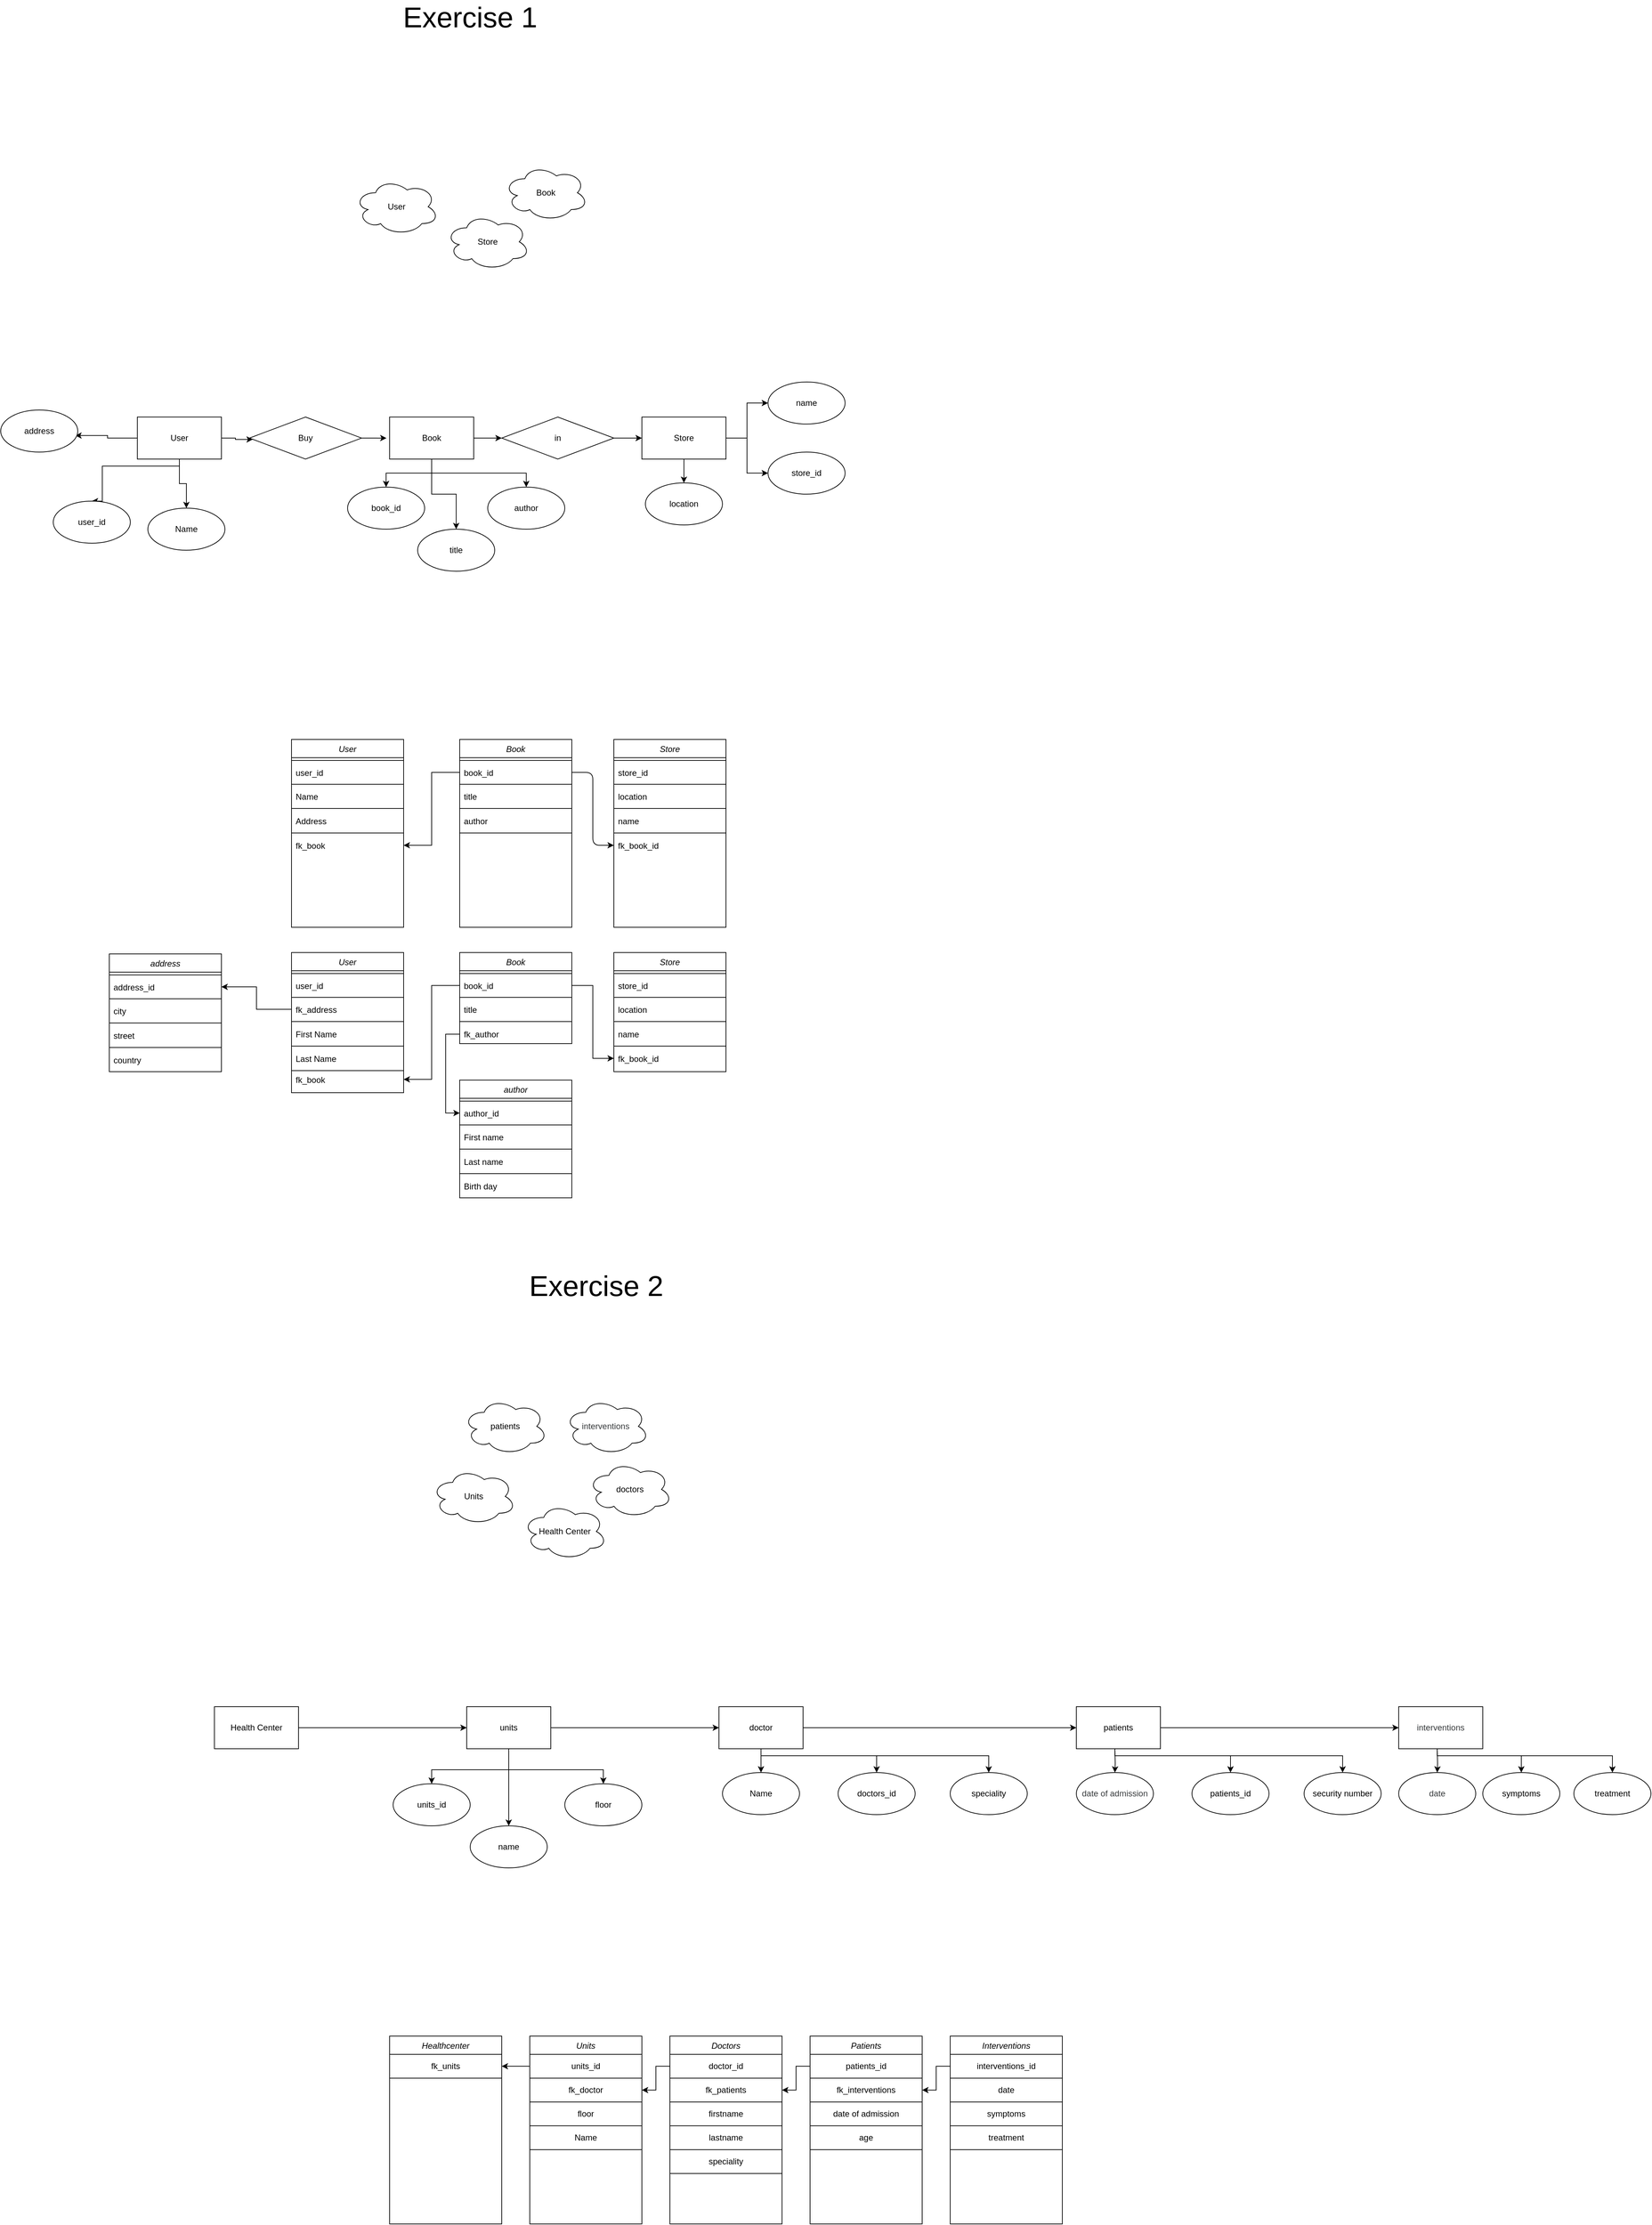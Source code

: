 <mxfile version="13.3.5" type="device"><diagram id="C5RBs43oDa-KdzZeNtuy" name="Page-1"><mxGraphModel dx="2545" dy="2112" grid="1" gridSize="10" guides="1" tooltips="1" connect="1" arrows="1" fold="1" page="1" pageScale="1" pageWidth="827" pageHeight="1169" math="0" shadow="0"><root><mxCell id="WIyWlLk6GJQsqaUBKTNV-0"/><mxCell id="WIyWlLk6GJQsqaUBKTNV-1" parent="WIyWlLk6GJQsqaUBKTNV-0"/><mxCell id="atTlKJRpURSwufnlfEqd-46" value="User" style="ellipse;shape=cloud;whiteSpace=wrap;html=1;" vertex="1" parent="WIyWlLk6GJQsqaUBKTNV-1"><mxGeometry x="350" y="-810" width="120" height="80" as="geometry"/></mxCell><mxCell id="atTlKJRpURSwufnlfEqd-47" value="Book" style="ellipse;shape=cloud;whiteSpace=wrap;html=1;" vertex="1" parent="WIyWlLk6GJQsqaUBKTNV-1"><mxGeometry x="563" y="-830" width="120" height="80" as="geometry"/></mxCell><mxCell id="atTlKJRpURSwufnlfEqd-48" value="Store" style="ellipse;shape=cloud;whiteSpace=wrap;html=1;" vertex="1" parent="WIyWlLk6GJQsqaUBKTNV-1"><mxGeometry x="480" y="-760" width="120" height="80" as="geometry"/></mxCell><mxCell id="atTlKJRpURSwufnlfEqd-257" style="edgeStyle=orthogonalEdgeStyle;rounded=0;orthogonalLoop=1;jettySize=auto;html=1;entryX=-0.037;entryY=0.502;entryDx=0;entryDy=0;entryPerimeter=0;" edge="1" parent="WIyWlLk6GJQsqaUBKTNV-1" source="atTlKJRpURSwufnlfEqd-49" target="atTlKJRpURSwufnlfEqd-50"><mxGeometry relative="1" as="geometry"/></mxCell><mxCell id="atTlKJRpURSwufnlfEqd-49" value="Buy" style="rhombus;whiteSpace=wrap;html=1;" vertex="1" parent="WIyWlLk6GJQsqaUBKTNV-1"><mxGeometry x="200" y="-470" width="160" height="60" as="geometry"/></mxCell><mxCell id="atTlKJRpURSwufnlfEqd-258" style="edgeStyle=orthogonalEdgeStyle;rounded=0;orthogonalLoop=1;jettySize=auto;html=1;" edge="1" parent="WIyWlLk6GJQsqaUBKTNV-1" source="atTlKJRpURSwufnlfEqd-50" target="atTlKJRpURSwufnlfEqd-59"><mxGeometry relative="1" as="geometry"/></mxCell><mxCell id="atTlKJRpURSwufnlfEqd-259" style="edgeStyle=orthogonalEdgeStyle;rounded=0;orthogonalLoop=1;jettySize=auto;html=1;" edge="1" parent="WIyWlLk6GJQsqaUBKTNV-1" source="atTlKJRpURSwufnlfEqd-50" target="atTlKJRpURSwufnlfEqd-60"><mxGeometry relative="1" as="geometry"/></mxCell><mxCell id="atTlKJRpURSwufnlfEqd-260" style="edgeStyle=orthogonalEdgeStyle;rounded=0;orthogonalLoop=1;jettySize=auto;html=1;entryX=0.5;entryY=0;entryDx=0;entryDy=0;" edge="1" parent="WIyWlLk6GJQsqaUBKTNV-1" source="atTlKJRpURSwufnlfEqd-50" target="atTlKJRpURSwufnlfEqd-61"><mxGeometry relative="1" as="geometry"><Array as="points"><mxPoint x="460" y="-390"/><mxPoint x="595" y="-390"/></Array></mxGeometry></mxCell><mxCell id="atTlKJRpURSwufnlfEqd-261" style="edgeStyle=orthogonalEdgeStyle;rounded=0;orthogonalLoop=1;jettySize=auto;html=1;entryX=0;entryY=0.5;entryDx=0;entryDy=0;" edge="1" parent="WIyWlLk6GJQsqaUBKTNV-1" source="atTlKJRpURSwufnlfEqd-50" target="atTlKJRpURSwufnlfEqd-52"><mxGeometry relative="1" as="geometry"/></mxCell><mxCell id="atTlKJRpURSwufnlfEqd-50" value="Book" style="rounded=0;whiteSpace=wrap;html=1;" vertex="1" parent="WIyWlLk6GJQsqaUBKTNV-1"><mxGeometry x="400" y="-470" width="120" height="60" as="geometry"/></mxCell><mxCell id="atTlKJRpURSwufnlfEqd-253" style="edgeStyle=orthogonalEdgeStyle;rounded=0;orthogonalLoop=1;jettySize=auto;html=1;entryX=0.968;entryY=0.607;entryDx=0;entryDy=0;entryPerimeter=0;" edge="1" parent="WIyWlLk6GJQsqaUBKTNV-1" source="atTlKJRpURSwufnlfEqd-51" target="atTlKJRpURSwufnlfEqd-58"><mxGeometry relative="1" as="geometry"/></mxCell><mxCell id="atTlKJRpURSwufnlfEqd-254" style="edgeStyle=orthogonalEdgeStyle;rounded=0;orthogonalLoop=1;jettySize=auto;html=1;entryX=0.5;entryY=0;entryDx=0;entryDy=0;" edge="1" parent="WIyWlLk6GJQsqaUBKTNV-1" source="atTlKJRpURSwufnlfEqd-51" target="atTlKJRpURSwufnlfEqd-56"><mxGeometry relative="1" as="geometry"><Array as="points"><mxPoint x="100" y="-400"/><mxPoint x="-10" y="-400"/><mxPoint x="-10" y="-350"/></Array></mxGeometry></mxCell><mxCell id="atTlKJRpURSwufnlfEqd-255" style="edgeStyle=orthogonalEdgeStyle;rounded=0;orthogonalLoop=1;jettySize=auto;html=1;" edge="1" parent="WIyWlLk6GJQsqaUBKTNV-1" source="atTlKJRpURSwufnlfEqd-51" target="atTlKJRpURSwufnlfEqd-57"><mxGeometry relative="1" as="geometry"/></mxCell><mxCell id="atTlKJRpURSwufnlfEqd-256" style="edgeStyle=orthogonalEdgeStyle;rounded=0;orthogonalLoop=1;jettySize=auto;html=1;entryX=0.03;entryY=0.533;entryDx=0;entryDy=0;entryPerimeter=0;" edge="1" parent="WIyWlLk6GJQsqaUBKTNV-1" source="atTlKJRpURSwufnlfEqd-51" target="atTlKJRpURSwufnlfEqd-49"><mxGeometry relative="1" as="geometry"/></mxCell><mxCell id="atTlKJRpURSwufnlfEqd-51" value="User" style="rounded=0;whiteSpace=wrap;html=1;" vertex="1" parent="WIyWlLk6GJQsqaUBKTNV-1"><mxGeometry x="40" y="-470" width="120" height="60" as="geometry"/></mxCell><mxCell id="atTlKJRpURSwufnlfEqd-262" style="edgeStyle=orthogonalEdgeStyle;rounded=0;orthogonalLoop=1;jettySize=auto;html=1;entryX=0;entryY=0.5;entryDx=0;entryDy=0;" edge="1" parent="WIyWlLk6GJQsqaUBKTNV-1" source="atTlKJRpURSwufnlfEqd-52" target="atTlKJRpURSwufnlfEqd-55"><mxGeometry relative="1" as="geometry"/></mxCell><mxCell id="atTlKJRpURSwufnlfEqd-52" value="in" style="rhombus;whiteSpace=wrap;html=1;" vertex="1" parent="WIyWlLk6GJQsqaUBKTNV-1"><mxGeometry x="560" y="-470" width="160" height="60" as="geometry"/></mxCell><mxCell id="atTlKJRpURSwufnlfEqd-263" style="edgeStyle=orthogonalEdgeStyle;rounded=0;orthogonalLoop=1;jettySize=auto;html=1;" edge="1" parent="WIyWlLk6GJQsqaUBKTNV-1" source="atTlKJRpURSwufnlfEqd-55" target="atTlKJRpURSwufnlfEqd-62"><mxGeometry relative="1" as="geometry"/></mxCell><mxCell id="atTlKJRpURSwufnlfEqd-264" style="edgeStyle=orthogonalEdgeStyle;rounded=0;orthogonalLoop=1;jettySize=auto;html=1;entryX=0;entryY=0.5;entryDx=0;entryDy=0;" edge="1" parent="WIyWlLk6GJQsqaUBKTNV-1" source="atTlKJRpURSwufnlfEqd-55" target="atTlKJRpURSwufnlfEqd-63"><mxGeometry relative="1" as="geometry"/></mxCell><mxCell id="atTlKJRpURSwufnlfEqd-265" style="edgeStyle=orthogonalEdgeStyle;rounded=0;orthogonalLoop=1;jettySize=auto;html=1;" edge="1" parent="WIyWlLk6GJQsqaUBKTNV-1" source="atTlKJRpURSwufnlfEqd-55" target="atTlKJRpURSwufnlfEqd-64"><mxGeometry relative="1" as="geometry"/></mxCell><mxCell id="atTlKJRpURSwufnlfEqd-55" value="Store" style="rounded=0;whiteSpace=wrap;html=1;" vertex="1" parent="WIyWlLk6GJQsqaUBKTNV-1"><mxGeometry x="760" y="-470" width="120" height="60" as="geometry"/></mxCell><mxCell id="atTlKJRpURSwufnlfEqd-56" value="user_id" style="ellipse;whiteSpace=wrap;html=1;" vertex="1" parent="WIyWlLk6GJQsqaUBKTNV-1"><mxGeometry x="-80" y="-350" width="110" height="60" as="geometry"/></mxCell><mxCell id="atTlKJRpURSwufnlfEqd-57" value="Name" style="ellipse;whiteSpace=wrap;html=1;" vertex="1" parent="WIyWlLk6GJQsqaUBKTNV-1"><mxGeometry x="55" y="-340" width="110" height="60" as="geometry"/></mxCell><mxCell id="atTlKJRpURSwufnlfEqd-58" value="address" style="ellipse;whiteSpace=wrap;html=1;" vertex="1" parent="WIyWlLk6GJQsqaUBKTNV-1"><mxGeometry x="-155" y="-480" width="110" height="60" as="geometry"/></mxCell><mxCell id="atTlKJRpURSwufnlfEqd-59" value="book_id" style="ellipse;whiteSpace=wrap;html=1;" vertex="1" parent="WIyWlLk6GJQsqaUBKTNV-1"><mxGeometry x="340" y="-370" width="110" height="60" as="geometry"/></mxCell><mxCell id="atTlKJRpURSwufnlfEqd-60" value="title" style="ellipse;whiteSpace=wrap;html=1;" vertex="1" parent="WIyWlLk6GJQsqaUBKTNV-1"><mxGeometry x="440" y="-310" width="110" height="60" as="geometry"/></mxCell><mxCell id="atTlKJRpURSwufnlfEqd-61" value="author" style="ellipse;whiteSpace=wrap;html=1;" vertex="1" parent="WIyWlLk6GJQsqaUBKTNV-1"><mxGeometry x="540" y="-370" width="110" height="60" as="geometry"/></mxCell><mxCell id="atTlKJRpURSwufnlfEqd-62" value="location" style="ellipse;whiteSpace=wrap;html=1;" vertex="1" parent="WIyWlLk6GJQsqaUBKTNV-1"><mxGeometry x="765" y="-376" width="110" height="60" as="geometry"/></mxCell><mxCell id="atTlKJRpURSwufnlfEqd-63" value="name" style="ellipse;whiteSpace=wrap;html=1;" vertex="1" parent="WIyWlLk6GJQsqaUBKTNV-1"><mxGeometry x="940" y="-520" width="110" height="60" as="geometry"/></mxCell><mxCell id="atTlKJRpURSwufnlfEqd-64" value="store_id" style="ellipse;whiteSpace=wrap;html=1;" vertex="1" parent="WIyWlLk6GJQsqaUBKTNV-1"><mxGeometry x="940" y="-420" width="110" height="60" as="geometry"/></mxCell><mxCell id="atTlKJRpURSwufnlfEqd-90" value="" style="endArrow=classic;html=1;exitX=1;exitY=0.5;exitDx=0;exitDy=0;entryX=0;entryY=0.5;entryDx=0;entryDy=0;" edge="1" parent="WIyWlLk6GJQsqaUBKTNV-1" source="atTlKJRpURSwufnlfEqd-75" target="atTlKJRpURSwufnlfEqd-89"><mxGeometry width="50" height="50" relative="1" as="geometry"><mxPoint x="440" y="54" as="sourcePoint"/><mxPoint x="490" y="4" as="targetPoint"/><Array as="points"><mxPoint x="690" y="37"/><mxPoint x="690" y="141"/></Array></mxGeometry></mxCell><mxCell id="atTlKJRpURSwufnlfEqd-91" value="fk_book" style="text;align=left;verticalAlign=top;spacingLeft=4;spacingRight=4;overflow=hidden;rotatable=0;points=[[0,0.5],[1,0.5]];portConstraint=eastwest;" vertex="1" parent="WIyWlLk6GJQsqaUBKTNV-1"><mxGeometry x="260" y="128" width="160" height="26" as="geometry"/></mxCell><mxCell id="atTlKJRpURSwufnlfEqd-93" style="edgeStyle=orthogonalEdgeStyle;rounded=0;orthogonalLoop=1;jettySize=auto;html=1;" edge="1" parent="WIyWlLk6GJQsqaUBKTNV-1" source="atTlKJRpURSwufnlfEqd-75" target="atTlKJRpURSwufnlfEqd-91"><mxGeometry relative="1" as="geometry"/></mxCell><mxCell id="atTlKJRpURSwufnlfEqd-212" value="fk_book" style="text;align=left;verticalAlign=top;spacingLeft=4;spacingRight=4;overflow=hidden;rotatable=0;points=[[0,0.5],[1,0.5]];portConstraint=eastwest;" vertex="1" parent="WIyWlLk6GJQsqaUBKTNV-1"><mxGeometry x="260" y="462" width="160" height="26" as="geometry"/></mxCell><mxCell id="atTlKJRpURSwufnlfEqd-213" style="edgeStyle=orthogonalEdgeStyle;rounded=0;orthogonalLoop=1;jettySize=auto;html=1;" edge="1" parent="WIyWlLk6GJQsqaUBKTNV-1" source="atTlKJRpURSwufnlfEqd-196" target="atTlKJRpURSwufnlfEqd-212"><mxGeometry relative="1" as="geometry"/></mxCell><mxCell id="atTlKJRpURSwufnlfEqd-241" style="edgeStyle=orthogonalEdgeStyle;rounded=0;orthogonalLoop=1;jettySize=auto;html=1;entryX=1;entryY=0.5;entryDx=0;entryDy=0;" edge="1" parent="WIyWlLk6GJQsqaUBKTNV-1" source="atTlKJRpURSwufnlfEqd-192" target="atTlKJRpURSwufnlfEqd-232"><mxGeometry relative="1" as="geometry"/></mxCell><mxCell id="atTlKJRpURSwufnlfEqd-250" style="edgeStyle=orthogonalEdgeStyle;rounded=0;orthogonalLoop=1;jettySize=auto;html=1;entryX=0;entryY=0.5;entryDx=0;entryDy=0;" edge="1" parent="WIyWlLk6GJQsqaUBKTNV-1" source="atTlKJRpURSwufnlfEqd-200" target="atTlKJRpURSwufnlfEqd-244"><mxGeometry relative="1" as="geometry"/></mxCell><mxCell id="atTlKJRpURSwufnlfEqd-252" style="edgeStyle=orthogonalEdgeStyle;rounded=0;orthogonalLoop=1;jettySize=auto;html=1;entryX=0;entryY=0.5;entryDx=0;entryDy=0;" edge="1" parent="WIyWlLk6GJQsqaUBKTNV-1" source="atTlKJRpURSwufnlfEqd-196" target="atTlKJRpURSwufnlfEqd-210"><mxGeometry relative="1" as="geometry"/></mxCell><mxCell id="atTlKJRpURSwufnlfEqd-65" value="User" style="swimlane;fontStyle=2;align=center;verticalAlign=top;childLayout=stackLayout;horizontal=1;startSize=26;horizontalStack=0;resizeParent=1;resizeLast=0;collapsible=1;marginBottom=0;rounded=0;shadow=0;strokeWidth=1;" vertex="1" parent="WIyWlLk6GJQsqaUBKTNV-1"><mxGeometry x="260" y="-10" width="160" height="268" as="geometry"><mxRectangle x="230" y="140" width="160" height="26" as="alternateBounds"/></mxGeometry></mxCell><mxCell id="atTlKJRpURSwufnlfEqd-66" value="" style="line;html=1;strokeWidth=1;align=left;verticalAlign=middle;spacingTop=-1;spacingLeft=3;spacingRight=3;rotatable=0;labelPosition=right;points=[];portConstraint=eastwest;" vertex="1" parent="atTlKJRpURSwufnlfEqd-65"><mxGeometry y="26" width="160" height="8" as="geometry"/></mxCell><mxCell id="atTlKJRpURSwufnlfEqd-67" value="user_id" style="text;align=left;verticalAlign=top;spacingLeft=4;spacingRight=4;overflow=hidden;rotatable=0;points=[[0,0.5],[1,0.5]];portConstraint=eastwest;" vertex="1" parent="atTlKJRpURSwufnlfEqd-65"><mxGeometry y="34" width="160" height="26" as="geometry"/></mxCell><mxCell id="atTlKJRpURSwufnlfEqd-68" value="" style="line;html=1;strokeWidth=1;align=left;verticalAlign=middle;spacingTop=-1;spacingLeft=3;spacingRight=3;rotatable=0;labelPosition=right;points=[];portConstraint=eastwest;" vertex="1" parent="atTlKJRpURSwufnlfEqd-65"><mxGeometry y="60" width="160" height="8" as="geometry"/></mxCell><mxCell id="atTlKJRpURSwufnlfEqd-69" value="Name" style="text;align=left;verticalAlign=top;spacingLeft=4;spacingRight=4;overflow=hidden;rotatable=0;points=[[0,0.5],[1,0.5]];portConstraint=eastwest;" vertex="1" parent="atTlKJRpURSwufnlfEqd-65"><mxGeometry y="68" width="160" height="26" as="geometry"/></mxCell><mxCell id="atTlKJRpURSwufnlfEqd-70" value="" style="line;html=1;strokeWidth=1;align=left;verticalAlign=middle;spacingTop=-1;spacingLeft=3;spacingRight=3;rotatable=0;labelPosition=right;points=[];portConstraint=eastwest;" vertex="1" parent="atTlKJRpURSwufnlfEqd-65"><mxGeometry y="94" width="160" height="9" as="geometry"/></mxCell><mxCell id="atTlKJRpURSwufnlfEqd-71" value="Address" style="text;align=left;verticalAlign=top;spacingLeft=4;spacingRight=4;overflow=hidden;rotatable=0;points=[[0,0.5],[1,0.5]];portConstraint=eastwest;" vertex="1" parent="atTlKJRpURSwufnlfEqd-65"><mxGeometry y="103" width="160" height="26" as="geometry"/></mxCell><mxCell id="atTlKJRpURSwufnlfEqd-72" value="" style="line;html=1;strokeWidth=1;align=left;verticalAlign=middle;spacingTop=-1;spacingLeft=3;spacingRight=3;rotatable=0;labelPosition=right;points=[];portConstraint=eastwest;" vertex="1" parent="atTlKJRpURSwufnlfEqd-65"><mxGeometry y="129" width="160" height="9" as="geometry"/></mxCell><mxCell id="atTlKJRpURSwufnlfEqd-73" value="Book" style="swimlane;fontStyle=2;align=center;verticalAlign=top;childLayout=stackLayout;horizontal=1;startSize=26;horizontalStack=0;resizeParent=1;resizeLast=0;collapsible=1;marginBottom=0;rounded=0;shadow=0;strokeWidth=1;" vertex="1" parent="WIyWlLk6GJQsqaUBKTNV-1"><mxGeometry x="500" y="-10" width="160" height="268" as="geometry"><mxRectangle x="230" y="140" width="160" height="26" as="alternateBounds"/></mxGeometry></mxCell><mxCell id="atTlKJRpURSwufnlfEqd-74" value="" style="line;html=1;strokeWidth=1;align=left;verticalAlign=middle;spacingTop=-1;spacingLeft=3;spacingRight=3;rotatable=0;labelPosition=right;points=[];portConstraint=eastwest;" vertex="1" parent="atTlKJRpURSwufnlfEqd-73"><mxGeometry y="26" width="160" height="8" as="geometry"/></mxCell><mxCell id="atTlKJRpURSwufnlfEqd-75" value="book_id" style="text;align=left;verticalAlign=top;spacingLeft=4;spacingRight=4;overflow=hidden;rotatable=0;points=[[0,0.5],[1,0.5]];portConstraint=eastwest;" vertex="1" parent="atTlKJRpURSwufnlfEqd-73"><mxGeometry y="34" width="160" height="26" as="geometry"/></mxCell><mxCell id="atTlKJRpURSwufnlfEqd-76" value="" style="line;html=1;strokeWidth=1;align=left;verticalAlign=middle;spacingTop=-1;spacingLeft=3;spacingRight=3;rotatable=0;labelPosition=right;points=[];portConstraint=eastwest;" vertex="1" parent="atTlKJRpURSwufnlfEqd-73"><mxGeometry y="60" width="160" height="8" as="geometry"/></mxCell><mxCell id="atTlKJRpURSwufnlfEqd-77" value="title" style="text;align=left;verticalAlign=top;spacingLeft=4;spacingRight=4;overflow=hidden;rotatable=0;points=[[0,0.5],[1,0.5]];portConstraint=eastwest;" vertex="1" parent="atTlKJRpURSwufnlfEqd-73"><mxGeometry y="68" width="160" height="26" as="geometry"/></mxCell><mxCell id="atTlKJRpURSwufnlfEqd-78" value="" style="line;html=1;strokeWidth=1;align=left;verticalAlign=middle;spacingTop=-1;spacingLeft=3;spacingRight=3;rotatable=0;labelPosition=right;points=[];portConstraint=eastwest;" vertex="1" parent="atTlKJRpURSwufnlfEqd-73"><mxGeometry y="94" width="160" height="9" as="geometry"/></mxCell><mxCell id="atTlKJRpURSwufnlfEqd-79" value="author" style="text;align=left;verticalAlign=top;spacingLeft=4;spacingRight=4;overflow=hidden;rotatable=0;points=[[0,0.5],[1,0.5]];portConstraint=eastwest;" vertex="1" parent="atTlKJRpURSwufnlfEqd-73"><mxGeometry y="103" width="160" height="26" as="geometry"/></mxCell><mxCell id="atTlKJRpURSwufnlfEqd-80" value="" style="line;html=1;strokeWidth=1;align=left;verticalAlign=middle;spacingTop=-1;spacingLeft=3;spacingRight=3;rotatable=0;labelPosition=right;points=[];portConstraint=eastwest;" vertex="1" parent="atTlKJRpURSwufnlfEqd-73"><mxGeometry y="129" width="160" height="9" as="geometry"/></mxCell><mxCell id="atTlKJRpURSwufnlfEqd-81" value="Store" style="swimlane;fontStyle=2;align=center;verticalAlign=top;childLayout=stackLayout;horizontal=1;startSize=26;horizontalStack=0;resizeParent=1;resizeLast=0;collapsible=1;marginBottom=0;rounded=0;shadow=0;strokeWidth=1;" vertex="1" parent="WIyWlLk6GJQsqaUBKTNV-1"><mxGeometry x="720" y="-10" width="160" height="268" as="geometry"><mxRectangle x="230" y="140" width="160" height="26" as="alternateBounds"/></mxGeometry></mxCell><mxCell id="atTlKJRpURSwufnlfEqd-82" value="" style="line;html=1;strokeWidth=1;align=left;verticalAlign=middle;spacingTop=-1;spacingLeft=3;spacingRight=3;rotatable=0;labelPosition=right;points=[];portConstraint=eastwest;" vertex="1" parent="atTlKJRpURSwufnlfEqd-81"><mxGeometry y="26" width="160" height="8" as="geometry"/></mxCell><mxCell id="atTlKJRpURSwufnlfEqd-83" value="store_id" style="text;align=left;verticalAlign=top;spacingLeft=4;spacingRight=4;overflow=hidden;rotatable=0;points=[[0,0.5],[1,0.5]];portConstraint=eastwest;" vertex="1" parent="atTlKJRpURSwufnlfEqd-81"><mxGeometry y="34" width="160" height="26" as="geometry"/></mxCell><mxCell id="atTlKJRpURSwufnlfEqd-84" value="" style="line;html=1;strokeWidth=1;align=left;verticalAlign=middle;spacingTop=-1;spacingLeft=3;spacingRight=3;rotatable=0;labelPosition=right;points=[];portConstraint=eastwest;" vertex="1" parent="atTlKJRpURSwufnlfEqd-81"><mxGeometry y="60" width="160" height="8" as="geometry"/></mxCell><mxCell id="atTlKJRpURSwufnlfEqd-85" value="location" style="text;align=left;verticalAlign=top;spacingLeft=4;spacingRight=4;overflow=hidden;rotatable=0;points=[[0,0.5],[1,0.5]];portConstraint=eastwest;" vertex="1" parent="atTlKJRpURSwufnlfEqd-81"><mxGeometry y="68" width="160" height="26" as="geometry"/></mxCell><mxCell id="atTlKJRpURSwufnlfEqd-86" value="" style="line;html=1;strokeWidth=1;align=left;verticalAlign=middle;spacingTop=-1;spacingLeft=3;spacingRight=3;rotatable=0;labelPosition=right;points=[];portConstraint=eastwest;" vertex="1" parent="atTlKJRpURSwufnlfEqd-81"><mxGeometry y="94" width="160" height="9" as="geometry"/></mxCell><mxCell id="atTlKJRpURSwufnlfEqd-87" value="name" style="text;align=left;verticalAlign=top;spacingLeft=4;spacingRight=4;overflow=hidden;rotatable=0;points=[[0,0.5],[1,0.5]];portConstraint=eastwest;" vertex="1" parent="atTlKJRpURSwufnlfEqd-81"><mxGeometry y="103" width="160" height="26" as="geometry"/></mxCell><mxCell id="atTlKJRpURSwufnlfEqd-88" value="" style="line;html=1;strokeWidth=1;align=left;verticalAlign=middle;spacingTop=-1;spacingLeft=3;spacingRight=3;rotatable=0;labelPosition=right;points=[];portConstraint=eastwest;" vertex="1" parent="atTlKJRpURSwufnlfEqd-81"><mxGeometry y="129" width="160" height="9" as="geometry"/></mxCell><mxCell id="atTlKJRpURSwufnlfEqd-89" value="fk_book_id" style="text;align=left;verticalAlign=top;spacingLeft=4;spacingRight=4;overflow=hidden;rotatable=0;points=[[0,0.5],[1,0.5]];portConstraint=eastwest;" vertex="1" parent="atTlKJRpURSwufnlfEqd-81"><mxGeometry y="138" width="160" height="26" as="geometry"/></mxCell><mxCell id="atTlKJRpURSwufnlfEqd-186" value="User" style="swimlane;fontStyle=2;align=center;verticalAlign=top;childLayout=stackLayout;horizontal=1;startSize=26;horizontalStack=0;resizeParent=1;resizeLast=0;collapsible=1;marginBottom=0;rounded=0;shadow=0;strokeWidth=1;" vertex="1" parent="WIyWlLk6GJQsqaUBKTNV-1"><mxGeometry x="260" y="294" width="160" height="200" as="geometry"><mxRectangle x="230" y="140" width="160" height="26" as="alternateBounds"/></mxGeometry></mxCell><mxCell id="atTlKJRpURSwufnlfEqd-187" value="" style="line;html=1;strokeWidth=1;align=left;verticalAlign=middle;spacingTop=-1;spacingLeft=3;spacingRight=3;rotatable=0;labelPosition=right;points=[];portConstraint=eastwest;" vertex="1" parent="atTlKJRpURSwufnlfEqd-186"><mxGeometry y="26" width="160" height="8" as="geometry"/></mxCell><mxCell id="atTlKJRpURSwufnlfEqd-188" value="user_id" style="text;align=left;verticalAlign=top;spacingLeft=4;spacingRight=4;overflow=hidden;rotatable=0;points=[[0,0.5],[1,0.5]];portConstraint=eastwest;" vertex="1" parent="atTlKJRpURSwufnlfEqd-186"><mxGeometry y="34" width="160" height="26" as="geometry"/></mxCell><mxCell id="atTlKJRpURSwufnlfEqd-189" value="" style="line;html=1;strokeWidth=1;align=left;verticalAlign=middle;spacingTop=-1;spacingLeft=3;spacingRight=3;rotatable=0;labelPosition=right;points=[];portConstraint=eastwest;" vertex="1" parent="atTlKJRpURSwufnlfEqd-186"><mxGeometry y="60" width="160" height="8" as="geometry"/></mxCell><mxCell id="atTlKJRpURSwufnlfEqd-192" value="fk_address" style="text;align=left;verticalAlign=top;spacingLeft=4;spacingRight=4;overflow=hidden;rotatable=0;points=[[0,0.5],[1,0.5]];portConstraint=eastwest;" vertex="1" parent="atTlKJRpURSwufnlfEqd-186"><mxGeometry y="68" width="160" height="26" as="geometry"/></mxCell><mxCell id="atTlKJRpURSwufnlfEqd-193" value="" style="line;html=1;strokeWidth=1;align=left;verticalAlign=middle;spacingTop=-1;spacingLeft=3;spacingRight=3;rotatable=0;labelPosition=right;points=[];portConstraint=eastwest;" vertex="1" parent="atTlKJRpURSwufnlfEqd-186"><mxGeometry y="94" width="160" height="9" as="geometry"/></mxCell><mxCell id="atTlKJRpURSwufnlfEqd-214" value="First Name" style="text;align=left;verticalAlign=top;spacingLeft=4;spacingRight=4;overflow=hidden;rotatable=0;points=[[0,0.5],[1,0.5]];portConstraint=eastwest;" vertex="1" parent="atTlKJRpURSwufnlfEqd-186"><mxGeometry y="103" width="160" height="26" as="geometry"/></mxCell><mxCell id="atTlKJRpURSwufnlfEqd-191" value="" style="line;html=1;strokeWidth=1;align=left;verticalAlign=middle;spacingTop=-1;spacingLeft=3;spacingRight=3;rotatable=0;labelPosition=right;points=[];portConstraint=eastwest;" vertex="1" parent="atTlKJRpURSwufnlfEqd-186"><mxGeometry y="129" width="160" height="9" as="geometry"/></mxCell><mxCell id="atTlKJRpURSwufnlfEqd-190" value="Last Name" style="text;align=left;verticalAlign=top;spacingLeft=4;spacingRight=4;overflow=hidden;rotatable=0;points=[[0,0.5],[1,0.5]];portConstraint=eastwest;" vertex="1" parent="atTlKJRpURSwufnlfEqd-186"><mxGeometry y="138" width="160" height="26" as="geometry"/></mxCell><mxCell id="atTlKJRpURSwufnlfEqd-215" value="" style="line;html=1;strokeWidth=1;align=left;verticalAlign=middle;spacingTop=-1;spacingLeft=3;spacingRight=3;rotatable=0;labelPosition=right;points=[];portConstraint=eastwest;" vertex="1" parent="atTlKJRpURSwufnlfEqd-186"><mxGeometry y="164" width="160" height="9" as="geometry"/></mxCell><mxCell id="atTlKJRpURSwufnlfEqd-230" value="address" style="swimlane;fontStyle=2;align=center;verticalAlign=top;childLayout=stackLayout;horizontal=1;startSize=26;horizontalStack=0;resizeParent=1;resizeLast=0;collapsible=1;marginBottom=0;rounded=0;shadow=0;strokeWidth=1;" vertex="1" parent="WIyWlLk6GJQsqaUBKTNV-1"><mxGeometry y="296" width="160" height="168" as="geometry"><mxRectangle x="230" y="140" width="160" height="26" as="alternateBounds"/></mxGeometry></mxCell><mxCell id="atTlKJRpURSwufnlfEqd-231" value="" style="line;html=1;strokeWidth=1;align=left;verticalAlign=middle;spacingTop=-1;spacingLeft=3;spacingRight=3;rotatable=0;labelPosition=right;points=[];portConstraint=eastwest;" vertex="1" parent="atTlKJRpURSwufnlfEqd-230"><mxGeometry y="26" width="160" height="8" as="geometry"/></mxCell><mxCell id="atTlKJRpURSwufnlfEqd-232" value="address_id" style="text;align=left;verticalAlign=top;spacingLeft=4;spacingRight=4;overflow=hidden;rotatable=0;points=[[0,0.5],[1,0.5]];portConstraint=eastwest;" vertex="1" parent="atTlKJRpURSwufnlfEqd-230"><mxGeometry y="34" width="160" height="26" as="geometry"/></mxCell><mxCell id="atTlKJRpURSwufnlfEqd-233" value="" style="line;html=1;strokeWidth=1;align=left;verticalAlign=middle;spacingTop=-1;spacingLeft=3;spacingRight=3;rotatable=0;labelPosition=right;points=[];portConstraint=eastwest;" vertex="1" parent="atTlKJRpURSwufnlfEqd-230"><mxGeometry y="60" width="160" height="8" as="geometry"/></mxCell><mxCell id="atTlKJRpURSwufnlfEqd-234" value="city" style="text;align=left;verticalAlign=top;spacingLeft=4;spacingRight=4;overflow=hidden;rotatable=0;points=[[0,0.5],[1,0.5]];portConstraint=eastwest;" vertex="1" parent="atTlKJRpURSwufnlfEqd-230"><mxGeometry y="68" width="160" height="26" as="geometry"/></mxCell><mxCell id="atTlKJRpURSwufnlfEqd-235" value="" style="line;html=1;strokeWidth=1;align=left;verticalAlign=middle;spacingTop=-1;spacingLeft=3;spacingRight=3;rotatable=0;labelPosition=right;points=[];portConstraint=eastwest;" vertex="1" parent="atTlKJRpURSwufnlfEqd-230"><mxGeometry y="94" width="160" height="9" as="geometry"/></mxCell><mxCell id="atTlKJRpURSwufnlfEqd-236" value="street" style="text;align=left;verticalAlign=top;spacingLeft=4;spacingRight=4;overflow=hidden;rotatable=0;points=[[0,0.5],[1,0.5]];portConstraint=eastwest;" vertex="1" parent="atTlKJRpURSwufnlfEqd-230"><mxGeometry y="103" width="160" height="26" as="geometry"/></mxCell><mxCell id="atTlKJRpURSwufnlfEqd-237" value="" style="line;html=1;strokeWidth=1;align=left;verticalAlign=middle;spacingTop=-1;spacingLeft=3;spacingRight=3;rotatable=0;labelPosition=right;points=[];portConstraint=eastwest;" vertex="1" parent="atTlKJRpURSwufnlfEqd-230"><mxGeometry y="129" width="160" height="9" as="geometry"/></mxCell><mxCell id="atTlKJRpURSwufnlfEqd-238" value="country" style="text;align=left;verticalAlign=top;spacingLeft=4;spacingRight=4;overflow=hidden;rotatable=0;points=[[0,0.5],[1,0.5]];portConstraint=eastwest;" vertex="1" parent="atTlKJRpURSwufnlfEqd-230"><mxGeometry y="138" width="160" height="22" as="geometry"/></mxCell><mxCell id="atTlKJRpURSwufnlfEqd-194" value="Book" style="swimlane;fontStyle=2;align=center;verticalAlign=top;childLayout=stackLayout;horizontal=1;startSize=26;horizontalStack=0;resizeParent=1;resizeLast=0;collapsible=1;marginBottom=0;rounded=0;shadow=0;strokeWidth=1;" vertex="1" parent="WIyWlLk6GJQsqaUBKTNV-1"><mxGeometry x="500" y="294" width="160" height="130" as="geometry"><mxRectangle x="230" y="140" width="160" height="26" as="alternateBounds"/></mxGeometry></mxCell><mxCell id="atTlKJRpURSwufnlfEqd-195" value="" style="line;html=1;strokeWidth=1;align=left;verticalAlign=middle;spacingTop=-1;spacingLeft=3;spacingRight=3;rotatable=0;labelPosition=right;points=[];portConstraint=eastwest;" vertex="1" parent="atTlKJRpURSwufnlfEqd-194"><mxGeometry y="26" width="160" height="8" as="geometry"/></mxCell><mxCell id="atTlKJRpURSwufnlfEqd-196" value="book_id" style="text;align=left;verticalAlign=top;spacingLeft=4;spacingRight=4;overflow=hidden;rotatable=0;points=[[0,0.5],[1,0.5]];portConstraint=eastwest;" vertex="1" parent="atTlKJRpURSwufnlfEqd-194"><mxGeometry y="34" width="160" height="26" as="geometry"/></mxCell><mxCell id="atTlKJRpURSwufnlfEqd-197" value="" style="line;html=1;strokeWidth=1;align=left;verticalAlign=middle;spacingTop=-1;spacingLeft=3;spacingRight=3;rotatable=0;labelPosition=right;points=[];portConstraint=eastwest;" vertex="1" parent="atTlKJRpURSwufnlfEqd-194"><mxGeometry y="60" width="160" height="8" as="geometry"/></mxCell><mxCell id="atTlKJRpURSwufnlfEqd-198" value="title" style="text;align=left;verticalAlign=top;spacingLeft=4;spacingRight=4;overflow=hidden;rotatable=0;points=[[0,0.5],[1,0.5]];portConstraint=eastwest;" vertex="1" parent="atTlKJRpURSwufnlfEqd-194"><mxGeometry y="68" width="160" height="26" as="geometry"/></mxCell><mxCell id="atTlKJRpURSwufnlfEqd-199" value="" style="line;html=1;strokeWidth=1;align=left;verticalAlign=middle;spacingTop=-1;spacingLeft=3;spacingRight=3;rotatable=0;labelPosition=right;points=[];portConstraint=eastwest;" vertex="1" parent="atTlKJRpURSwufnlfEqd-194"><mxGeometry y="94" width="160" height="9" as="geometry"/></mxCell><mxCell id="atTlKJRpURSwufnlfEqd-200" value="fk_author" style="text;align=left;verticalAlign=top;spacingLeft=4;spacingRight=4;overflow=hidden;rotatable=0;points=[[0,0.5],[1,0.5]];portConstraint=eastwest;" vertex="1" parent="atTlKJRpURSwufnlfEqd-194"><mxGeometry y="103" width="160" height="27" as="geometry"/></mxCell><mxCell id="atTlKJRpURSwufnlfEqd-202" value="Store" style="swimlane;fontStyle=2;align=center;verticalAlign=top;childLayout=stackLayout;horizontal=1;startSize=26;horizontalStack=0;resizeParent=1;resizeLast=0;collapsible=1;marginBottom=0;rounded=0;shadow=0;strokeWidth=1;" vertex="1" parent="WIyWlLk6GJQsqaUBKTNV-1"><mxGeometry x="720" y="294" width="160" height="170" as="geometry"><mxRectangle x="230" y="140" width="160" height="26" as="alternateBounds"/></mxGeometry></mxCell><mxCell id="atTlKJRpURSwufnlfEqd-203" value="" style="line;html=1;strokeWidth=1;align=left;verticalAlign=middle;spacingTop=-1;spacingLeft=3;spacingRight=3;rotatable=0;labelPosition=right;points=[];portConstraint=eastwest;" vertex="1" parent="atTlKJRpURSwufnlfEqd-202"><mxGeometry y="26" width="160" height="8" as="geometry"/></mxCell><mxCell id="atTlKJRpURSwufnlfEqd-204" value="store_id" style="text;align=left;verticalAlign=top;spacingLeft=4;spacingRight=4;overflow=hidden;rotatable=0;points=[[0,0.5],[1,0.5]];portConstraint=eastwest;" vertex="1" parent="atTlKJRpURSwufnlfEqd-202"><mxGeometry y="34" width="160" height="26" as="geometry"/></mxCell><mxCell id="atTlKJRpURSwufnlfEqd-205" value="" style="line;html=1;strokeWidth=1;align=left;verticalAlign=middle;spacingTop=-1;spacingLeft=3;spacingRight=3;rotatable=0;labelPosition=right;points=[];portConstraint=eastwest;" vertex="1" parent="atTlKJRpURSwufnlfEqd-202"><mxGeometry y="60" width="160" height="8" as="geometry"/></mxCell><mxCell id="atTlKJRpURSwufnlfEqd-206" value="location" style="text;align=left;verticalAlign=top;spacingLeft=4;spacingRight=4;overflow=hidden;rotatable=0;points=[[0,0.5],[1,0.5]];portConstraint=eastwest;" vertex="1" parent="atTlKJRpURSwufnlfEqd-202"><mxGeometry y="68" width="160" height="26" as="geometry"/></mxCell><mxCell id="atTlKJRpURSwufnlfEqd-207" value="" style="line;html=1;strokeWidth=1;align=left;verticalAlign=middle;spacingTop=-1;spacingLeft=3;spacingRight=3;rotatable=0;labelPosition=right;points=[];portConstraint=eastwest;" vertex="1" parent="atTlKJRpURSwufnlfEqd-202"><mxGeometry y="94" width="160" height="9" as="geometry"/></mxCell><mxCell id="atTlKJRpURSwufnlfEqd-208" value="name" style="text;align=left;verticalAlign=top;spacingLeft=4;spacingRight=4;overflow=hidden;rotatable=0;points=[[0,0.5],[1,0.5]];portConstraint=eastwest;" vertex="1" parent="atTlKJRpURSwufnlfEqd-202"><mxGeometry y="103" width="160" height="26" as="geometry"/></mxCell><mxCell id="atTlKJRpURSwufnlfEqd-209" value="" style="line;html=1;strokeWidth=1;align=left;verticalAlign=middle;spacingTop=-1;spacingLeft=3;spacingRight=3;rotatable=0;labelPosition=right;points=[];portConstraint=eastwest;" vertex="1" parent="atTlKJRpURSwufnlfEqd-202"><mxGeometry y="129" width="160" height="9" as="geometry"/></mxCell><mxCell id="atTlKJRpURSwufnlfEqd-210" value="fk_book_id" style="text;align=left;verticalAlign=top;spacingLeft=4;spacingRight=4;overflow=hidden;rotatable=0;points=[[0,0.5],[1,0.5]];portConstraint=eastwest;" vertex="1" parent="atTlKJRpURSwufnlfEqd-202"><mxGeometry y="138" width="160" height="26" as="geometry"/></mxCell><mxCell id="atTlKJRpURSwufnlfEqd-242" value="author" style="swimlane;fontStyle=2;align=center;verticalAlign=top;childLayout=stackLayout;horizontal=1;startSize=26;horizontalStack=0;resizeParent=1;resizeLast=0;collapsible=1;marginBottom=0;rounded=0;shadow=0;strokeWidth=1;" vertex="1" parent="WIyWlLk6GJQsqaUBKTNV-1"><mxGeometry x="500" y="476" width="160" height="168" as="geometry"><mxRectangle x="230" y="140" width="160" height="26" as="alternateBounds"/></mxGeometry></mxCell><mxCell id="atTlKJRpURSwufnlfEqd-243" value="" style="line;html=1;strokeWidth=1;align=left;verticalAlign=middle;spacingTop=-1;spacingLeft=3;spacingRight=3;rotatable=0;labelPosition=right;points=[];portConstraint=eastwest;" vertex="1" parent="atTlKJRpURSwufnlfEqd-242"><mxGeometry y="26" width="160" height="8" as="geometry"/></mxCell><mxCell id="atTlKJRpURSwufnlfEqd-244" value="author_id" style="text;align=left;verticalAlign=top;spacingLeft=4;spacingRight=4;overflow=hidden;rotatable=0;points=[[0,0.5],[1,0.5]];portConstraint=eastwest;" vertex="1" parent="atTlKJRpURSwufnlfEqd-242"><mxGeometry y="34" width="160" height="26" as="geometry"/></mxCell><mxCell id="atTlKJRpURSwufnlfEqd-245" value="" style="line;html=1;strokeWidth=1;align=left;verticalAlign=middle;spacingTop=-1;spacingLeft=3;spacingRight=3;rotatable=0;labelPosition=right;points=[];portConstraint=eastwest;" vertex="1" parent="atTlKJRpURSwufnlfEqd-242"><mxGeometry y="60" width="160" height="8" as="geometry"/></mxCell><mxCell id="atTlKJRpURSwufnlfEqd-246" value="First name" style="text;align=left;verticalAlign=top;spacingLeft=4;spacingRight=4;overflow=hidden;rotatable=0;points=[[0,0.5],[1,0.5]];portConstraint=eastwest;" vertex="1" parent="atTlKJRpURSwufnlfEqd-242"><mxGeometry y="68" width="160" height="26" as="geometry"/></mxCell><mxCell id="atTlKJRpURSwufnlfEqd-247" value="" style="line;html=1;strokeWidth=1;align=left;verticalAlign=middle;spacingTop=-1;spacingLeft=3;spacingRight=3;rotatable=0;labelPosition=right;points=[];portConstraint=eastwest;" vertex="1" parent="atTlKJRpURSwufnlfEqd-242"><mxGeometry y="94" width="160" height="9" as="geometry"/></mxCell><mxCell id="atTlKJRpURSwufnlfEqd-248" value="Last name" style="text;align=left;verticalAlign=top;spacingLeft=4;spacingRight=4;overflow=hidden;rotatable=0;points=[[0,0.5],[1,0.5]];portConstraint=eastwest;" vertex="1" parent="atTlKJRpURSwufnlfEqd-242"><mxGeometry y="103" width="160" height="26" as="geometry"/></mxCell><mxCell id="atTlKJRpURSwufnlfEqd-249" value="" style="line;html=1;strokeWidth=1;align=left;verticalAlign=middle;spacingTop=-1;spacingLeft=3;spacingRight=3;rotatable=0;labelPosition=right;points=[];portConstraint=eastwest;" vertex="1" parent="atTlKJRpURSwufnlfEqd-242"><mxGeometry y="129" width="160" height="9" as="geometry"/></mxCell><mxCell id="atTlKJRpURSwufnlfEqd-251" value="Birth day" style="text;align=left;verticalAlign=top;spacingLeft=4;spacingRight=4;overflow=hidden;rotatable=0;points=[[0,0.5],[1,0.5]];portConstraint=eastwest;" vertex="1" parent="atTlKJRpURSwufnlfEqd-242"><mxGeometry y="138" width="160" height="26" as="geometry"/></mxCell><mxCell id="atTlKJRpURSwufnlfEqd-266" value="Units" style="ellipse;shape=cloud;whiteSpace=wrap;html=1;" vertex="1" parent="WIyWlLk6GJQsqaUBKTNV-1"><mxGeometry x="460" y="1030" width="120" height="80" as="geometry"/></mxCell><mxCell id="atTlKJRpURSwufnlfEqd-267" value="patients" style="ellipse;shape=cloud;whiteSpace=wrap;html=1;" vertex="1" parent="WIyWlLk6GJQsqaUBKTNV-1"><mxGeometry x="505" y="930" width="120" height="80" as="geometry"/></mxCell><mxCell id="atTlKJRpURSwufnlfEqd-268" value="Health Center" style="ellipse;shape=cloud;whiteSpace=wrap;html=1;" vertex="1" parent="WIyWlLk6GJQsqaUBKTNV-1"><mxGeometry x="590" y="1080" width="120" height="80" as="geometry"/></mxCell><mxCell id="atTlKJRpURSwufnlfEqd-271" style="edgeStyle=orthogonalEdgeStyle;rounded=0;orthogonalLoop=1;jettySize=auto;html=1;" edge="1" parent="WIyWlLk6GJQsqaUBKTNV-1" source="atTlKJRpURSwufnlfEqd-275" target="atTlKJRpURSwufnlfEqd-290"><mxGeometry relative="1" as="geometry"><Array as="points"><mxPoint x="570" y="1460"/><mxPoint x="460" y="1460"/></Array></mxGeometry></mxCell><mxCell id="atTlKJRpURSwufnlfEqd-272" style="edgeStyle=orthogonalEdgeStyle;rounded=0;orthogonalLoop=1;jettySize=auto;html=1;" edge="1" parent="WIyWlLk6GJQsqaUBKTNV-1" source="atTlKJRpURSwufnlfEqd-275" target="atTlKJRpURSwufnlfEqd-291"><mxGeometry relative="1" as="geometry"/></mxCell><mxCell id="atTlKJRpURSwufnlfEqd-273" style="edgeStyle=orthogonalEdgeStyle;rounded=0;orthogonalLoop=1;jettySize=auto;html=1;entryX=0.5;entryY=0;entryDx=0;entryDy=0;" edge="1" parent="WIyWlLk6GJQsqaUBKTNV-1" source="atTlKJRpURSwufnlfEqd-275" target="atTlKJRpURSwufnlfEqd-292"><mxGeometry relative="1" as="geometry"><Array as="points"><mxPoint x="570" y="1460"/><mxPoint x="705" y="1460"/></Array></mxGeometry></mxCell><mxCell id="atTlKJRpURSwufnlfEqd-377" style="edgeStyle=orthogonalEdgeStyle;rounded=0;orthogonalLoop=1;jettySize=auto;html=1;" edge="1" parent="WIyWlLk6GJQsqaUBKTNV-1" source="atTlKJRpURSwufnlfEqd-275" target="atTlKJRpURSwufnlfEqd-286"><mxGeometry relative="1" as="geometry"/></mxCell><mxCell id="atTlKJRpURSwufnlfEqd-275" value="units" style="rounded=0;whiteSpace=wrap;html=1;" vertex="1" parent="WIyWlLk6GJQsqaUBKTNV-1"><mxGeometry x="510" y="1370" width="120" height="60" as="geometry"/></mxCell><mxCell id="atTlKJRpURSwufnlfEqd-376" style="edgeStyle=orthogonalEdgeStyle;rounded=0;orthogonalLoop=1;jettySize=auto;html=1;" edge="1" parent="WIyWlLk6GJQsqaUBKTNV-1" source="atTlKJRpURSwufnlfEqd-280" target="atTlKJRpURSwufnlfEqd-275"><mxGeometry relative="1" as="geometry"/></mxCell><mxCell id="atTlKJRpURSwufnlfEqd-280" value="Health Center" style="rounded=0;whiteSpace=wrap;html=1;" vertex="1" parent="WIyWlLk6GJQsqaUBKTNV-1"><mxGeometry x="150" y="1370" width="120" height="60" as="geometry"/></mxCell><mxCell id="atTlKJRpURSwufnlfEqd-283" style="edgeStyle=orthogonalEdgeStyle;rounded=0;orthogonalLoop=1;jettySize=auto;html=1;" edge="1" parent="WIyWlLk6GJQsqaUBKTNV-1" source="atTlKJRpURSwufnlfEqd-286" target="atTlKJRpURSwufnlfEqd-293"><mxGeometry relative="1" as="geometry"/></mxCell><mxCell id="atTlKJRpURSwufnlfEqd-382" style="edgeStyle=orthogonalEdgeStyle;rounded=0;orthogonalLoop=1;jettySize=auto;html=1;" edge="1" parent="WIyWlLk6GJQsqaUBKTNV-1" source="atTlKJRpURSwufnlfEqd-286" target="atTlKJRpURSwufnlfEqd-295"><mxGeometry relative="1" as="geometry"><Array as="points"><mxPoint x="930" y="1440"/><mxPoint x="1095" y="1440"/></Array></mxGeometry></mxCell><mxCell id="atTlKJRpURSwufnlfEqd-383" style="edgeStyle=orthogonalEdgeStyle;rounded=0;orthogonalLoop=1;jettySize=auto;html=1;entryX=0.5;entryY=0;entryDx=0;entryDy=0;" edge="1" parent="WIyWlLk6GJQsqaUBKTNV-1" source="atTlKJRpURSwufnlfEqd-286" target="atTlKJRpURSwufnlfEqd-294"><mxGeometry relative="1" as="geometry"><Array as="points"><mxPoint x="930" y="1440"/><mxPoint x="1255" y="1440"/></Array></mxGeometry></mxCell><mxCell id="atTlKJRpURSwufnlfEqd-384" style="edgeStyle=orthogonalEdgeStyle;rounded=0;orthogonalLoop=1;jettySize=auto;html=1;" edge="1" parent="WIyWlLk6GJQsqaUBKTNV-1" source="atTlKJRpURSwufnlfEqd-286"><mxGeometry relative="1" as="geometry"><mxPoint x="1380" y="1400" as="targetPoint"/></mxGeometry></mxCell><mxCell id="atTlKJRpURSwufnlfEqd-286" value="doctor" style="rounded=0;whiteSpace=wrap;html=1;" vertex="1" parent="WIyWlLk6GJQsqaUBKTNV-1"><mxGeometry x="870" y="1370" width="120" height="60" as="geometry"/></mxCell><mxCell id="atTlKJRpURSwufnlfEqd-290" value="units_id" style="ellipse;whiteSpace=wrap;html=1;" vertex="1" parent="WIyWlLk6GJQsqaUBKTNV-1"><mxGeometry x="405" y="1480" width="110" height="60" as="geometry"/></mxCell><mxCell id="atTlKJRpURSwufnlfEqd-291" value="name" style="ellipse;whiteSpace=wrap;html=1;" vertex="1" parent="WIyWlLk6GJQsqaUBKTNV-1"><mxGeometry x="515" y="1540" width="110" height="60" as="geometry"/></mxCell><mxCell id="atTlKJRpURSwufnlfEqd-292" value="floor" style="ellipse;whiteSpace=wrap;html=1;" vertex="1" parent="WIyWlLk6GJQsqaUBKTNV-1"><mxGeometry x="650" y="1480" width="110" height="60" as="geometry"/></mxCell><mxCell id="atTlKJRpURSwufnlfEqd-293" value="Name" style="ellipse;whiteSpace=wrap;html=1;" vertex="1" parent="WIyWlLk6GJQsqaUBKTNV-1"><mxGeometry x="875" y="1464" width="110" height="60" as="geometry"/></mxCell><mxCell id="atTlKJRpURSwufnlfEqd-294" value="speciality" style="ellipse;whiteSpace=wrap;html=1;" vertex="1" parent="WIyWlLk6GJQsqaUBKTNV-1"><mxGeometry x="1200" y="1464" width="110" height="60" as="geometry"/></mxCell><mxCell id="atTlKJRpURSwufnlfEqd-295" value="doctors_id" style="ellipse;whiteSpace=wrap;html=1;" vertex="1" parent="WIyWlLk6GJQsqaUBKTNV-1"><mxGeometry x="1040" y="1464" width="110" height="60" as="geometry"/></mxCell><mxCell id="atTlKJRpURSwufnlfEqd-373" value="&lt;font style=&quot;font-size: 41px&quot;&gt;Exercise 1&lt;/font&gt;" style="text;html=1;strokeColor=none;fillColor=none;align=center;verticalAlign=middle;whiteSpace=wrap;rounded=0;" vertex="1" parent="WIyWlLk6GJQsqaUBKTNV-1"><mxGeometry x="210" y="-1050" width="610" height="20" as="geometry"/></mxCell><mxCell id="atTlKJRpURSwufnlfEqd-374" value="&lt;font style=&quot;font-size: 41px&quot;&gt;Exercise 2&lt;/font&gt;" style="text;html=1;strokeColor=none;fillColor=none;align=center;verticalAlign=middle;whiteSpace=wrap;rounded=0;" vertex="1" parent="WIyWlLk6GJQsqaUBKTNV-1"><mxGeometry x="390" y="760" width="610" height="20" as="geometry"/></mxCell><mxCell id="atTlKJRpURSwufnlfEqd-375" value="doctors" style="ellipse;shape=cloud;whiteSpace=wrap;html=1;" vertex="1" parent="WIyWlLk6GJQsqaUBKTNV-1"><mxGeometry x="683" y="1020" width="120" height="80" as="geometry"/></mxCell><mxCell id="atTlKJRpURSwufnlfEqd-401" style="edgeStyle=orthogonalEdgeStyle;rounded=0;orthogonalLoop=1;jettySize=auto;html=1;entryX=0;entryY=0.5;entryDx=0;entryDy=0;" edge="1" parent="WIyWlLk6GJQsqaUBKTNV-1" source="atTlKJRpURSwufnlfEqd-385" target="atTlKJRpURSwufnlfEqd-394"><mxGeometry relative="1" as="geometry"/></mxCell><mxCell id="atTlKJRpURSwufnlfEqd-385" value="patients" style="rounded=0;whiteSpace=wrap;html=1;" vertex="1" parent="WIyWlLk6GJQsqaUBKTNV-1"><mxGeometry x="1380" y="1370" width="120" height="60" as="geometry"/></mxCell><mxCell id="atTlKJRpURSwufnlfEqd-386" style="edgeStyle=orthogonalEdgeStyle;rounded=0;orthogonalLoop=1;jettySize=auto;html=1;" edge="1" parent="WIyWlLk6GJQsqaUBKTNV-1" target="atTlKJRpURSwufnlfEqd-389"><mxGeometry relative="1" as="geometry"><mxPoint x="1435" y="1430" as="sourcePoint"/></mxGeometry></mxCell><mxCell id="atTlKJRpURSwufnlfEqd-387" style="edgeStyle=orthogonalEdgeStyle;rounded=0;orthogonalLoop=1;jettySize=auto;html=1;" edge="1" parent="WIyWlLk6GJQsqaUBKTNV-1" target="atTlKJRpURSwufnlfEqd-391"><mxGeometry relative="1" as="geometry"><mxPoint x="1435" y="1430" as="sourcePoint"/><Array as="points"><mxPoint x="1435" y="1440"/><mxPoint x="1600" y="1440"/></Array></mxGeometry></mxCell><mxCell id="atTlKJRpURSwufnlfEqd-388" style="edgeStyle=orthogonalEdgeStyle;rounded=0;orthogonalLoop=1;jettySize=auto;html=1;entryX=0.5;entryY=0;entryDx=0;entryDy=0;" edge="1" parent="WIyWlLk6GJQsqaUBKTNV-1" target="atTlKJRpURSwufnlfEqd-390"><mxGeometry relative="1" as="geometry"><mxPoint x="1435" y="1430" as="sourcePoint"/><Array as="points"><mxPoint x="1435" y="1440"/><mxPoint x="1760" y="1440"/></Array></mxGeometry></mxCell><mxCell id="atTlKJRpURSwufnlfEqd-389" value="&lt;span style=&quot;color: rgb(55 , 58 , 60) ; font-family: , &amp;#34;blinkmacsystemfont&amp;#34; , &amp;#34;segoe ui&amp;#34; , &amp;#34;roboto&amp;#34; , &amp;#34;helvetica neue&amp;#34; , &amp;#34;arial&amp;#34; , sans-serif , &amp;#34;apple color emoji&amp;#34; , &amp;#34;segoe ui emoji&amp;#34; , &amp;#34;segoe ui symbol&amp;#34; ; text-align: left ; background-color: rgb(255 , 255 , 255)&quot;&gt;&lt;font style=&quot;font-size: 12px&quot;&gt;date of admission&lt;/font&gt;&lt;/span&gt;" style="ellipse;whiteSpace=wrap;html=1;" vertex="1" parent="WIyWlLk6GJQsqaUBKTNV-1"><mxGeometry x="1380" y="1464" width="110" height="60" as="geometry"/></mxCell><mxCell id="atTlKJRpURSwufnlfEqd-390" value="security number" style="ellipse;whiteSpace=wrap;html=1;" vertex="1" parent="WIyWlLk6GJQsqaUBKTNV-1"><mxGeometry x="1705" y="1464" width="110" height="60" as="geometry"/></mxCell><mxCell id="atTlKJRpURSwufnlfEqd-391" value="patients_id" style="ellipse;whiteSpace=wrap;html=1;" vertex="1" parent="WIyWlLk6GJQsqaUBKTNV-1"><mxGeometry x="1545" y="1464" width="110" height="60" as="geometry"/></mxCell><mxCell id="atTlKJRpURSwufnlfEqd-393" value="&lt;span style=&quot;color: rgb(55 , 58 , 60) ; font-family: , &amp;#34;blinkmacsystemfont&amp;#34; , &amp;#34;segoe ui&amp;#34; , &amp;#34;roboto&amp;#34; , &amp;#34;helvetica neue&amp;#34; , &amp;#34;arial&amp;#34; , sans-serif , &amp;#34;apple color emoji&amp;#34; , &amp;#34;segoe ui emoji&amp;#34; , &amp;#34;segoe ui symbol&amp;#34; ; text-align: left ; background-color: rgb(255 , 255 , 255)&quot;&gt;&lt;font style=&quot;font-size: 12px&quot;&gt;interventions&amp;nbsp;&lt;/font&gt;&lt;/span&gt;" style="ellipse;shape=cloud;whiteSpace=wrap;html=1;" vertex="1" parent="WIyWlLk6GJQsqaUBKTNV-1"><mxGeometry x="650" y="930" width="120" height="80" as="geometry"/></mxCell><mxCell id="atTlKJRpURSwufnlfEqd-394" value="&lt;span style=&quot;color: rgb(55 , 58 , 60) ; text-align: left ; background-color: rgb(255 , 255 , 255)&quot;&gt;interventions&lt;/span&gt;" style="rounded=0;whiteSpace=wrap;html=1;" vertex="1" parent="WIyWlLk6GJQsqaUBKTNV-1"><mxGeometry x="1840" y="1370" width="120" height="60" as="geometry"/></mxCell><mxCell id="atTlKJRpURSwufnlfEqd-395" style="edgeStyle=orthogonalEdgeStyle;rounded=0;orthogonalLoop=1;jettySize=auto;html=1;" edge="1" parent="WIyWlLk6GJQsqaUBKTNV-1" target="atTlKJRpURSwufnlfEqd-398"><mxGeometry relative="1" as="geometry"><mxPoint x="1895" y="1430" as="sourcePoint"/></mxGeometry></mxCell><mxCell id="atTlKJRpURSwufnlfEqd-396" style="edgeStyle=orthogonalEdgeStyle;rounded=0;orthogonalLoop=1;jettySize=auto;html=1;" edge="1" parent="WIyWlLk6GJQsqaUBKTNV-1" target="atTlKJRpURSwufnlfEqd-400"><mxGeometry relative="1" as="geometry"><mxPoint x="1895" y="1430" as="sourcePoint"/><Array as="points"><mxPoint x="1895" y="1440"/><mxPoint x="2015" y="1440"/></Array></mxGeometry></mxCell><mxCell id="atTlKJRpURSwufnlfEqd-397" style="edgeStyle=orthogonalEdgeStyle;rounded=0;orthogonalLoop=1;jettySize=auto;html=1;entryX=0.5;entryY=0;entryDx=0;entryDy=0;" edge="1" parent="WIyWlLk6GJQsqaUBKTNV-1" target="atTlKJRpURSwufnlfEqd-399"><mxGeometry relative="1" as="geometry"><mxPoint x="1895" y="1430" as="sourcePoint"/><Array as="points"><mxPoint x="1895" y="1440"/><mxPoint x="2145" y="1440"/></Array></mxGeometry></mxCell><mxCell id="atTlKJRpURSwufnlfEqd-398" value="&lt;span style=&quot;color: rgb(55 , 58 , 60) ; font-family: , &amp;#34;blinkmacsystemfont&amp;#34; , &amp;#34;segoe ui&amp;#34; , &amp;#34;roboto&amp;#34; , &amp;#34;helvetica neue&amp;#34; , &amp;#34;arial&amp;#34; , sans-serif , &amp;#34;apple color emoji&amp;#34; , &amp;#34;segoe ui emoji&amp;#34; , &amp;#34;segoe ui symbol&amp;#34; ; text-align: left ; background-color: rgb(255 , 255 , 255)&quot;&gt;&lt;font style=&quot;font-size: 12px&quot;&gt;date&lt;/font&gt;&lt;/span&gt;" style="ellipse;whiteSpace=wrap;html=1;" vertex="1" parent="WIyWlLk6GJQsqaUBKTNV-1"><mxGeometry x="1840" y="1464" width="110" height="60" as="geometry"/></mxCell><mxCell id="atTlKJRpURSwufnlfEqd-399" value="treatment" style="ellipse;whiteSpace=wrap;html=1;" vertex="1" parent="WIyWlLk6GJQsqaUBKTNV-1"><mxGeometry x="2090" y="1464" width="110" height="60" as="geometry"/></mxCell><mxCell id="atTlKJRpURSwufnlfEqd-400" value="symptoms" style="ellipse;whiteSpace=wrap;html=1;" vertex="1" parent="WIyWlLk6GJQsqaUBKTNV-1"><mxGeometry x="1960" y="1464" width="110" height="60" as="geometry"/></mxCell><mxCell id="atTlKJRpURSwufnlfEqd-320" value="Doctors" style="swimlane;fontStyle=2;align=center;verticalAlign=top;childLayout=stackLayout;horizontal=1;startSize=26;horizontalStack=0;resizeParent=1;resizeLast=0;collapsible=1;marginBottom=0;rounded=0;shadow=0;strokeWidth=1;" vertex="1" parent="WIyWlLk6GJQsqaUBKTNV-1"><mxGeometry x="800" y="1840" width="160" height="268" as="geometry"><mxRectangle x="230" y="140" width="160" height="26" as="alternateBounds"/></mxGeometry></mxCell><mxCell id="atTlKJRpURSwufnlfEqd-409" value="doctor_id" style="rounded=0;whiteSpace=wrap;html=1;" vertex="1" parent="atTlKJRpURSwufnlfEqd-320"><mxGeometry y="26" width="160" height="34" as="geometry"/></mxCell><mxCell id="atTlKJRpURSwufnlfEqd-417" value="fk_patients" style="rounded=0;whiteSpace=wrap;html=1;" vertex="1" parent="atTlKJRpURSwufnlfEqd-320"><mxGeometry y="60" width="160" height="34" as="geometry"/></mxCell><mxCell id="atTlKJRpURSwufnlfEqd-427" value="firstname" style="rounded=0;whiteSpace=wrap;html=1;" vertex="1" parent="atTlKJRpURSwufnlfEqd-320"><mxGeometry y="94" width="160" height="34" as="geometry"/></mxCell><mxCell id="atTlKJRpURSwufnlfEqd-435" value="lastname" style="rounded=0;whiteSpace=wrap;html=1;" vertex="1" parent="atTlKJRpURSwufnlfEqd-320"><mxGeometry y="128" width="160" height="34" as="geometry"/></mxCell><mxCell id="atTlKJRpURSwufnlfEqd-432" value="speciality" style="rounded=0;whiteSpace=wrap;html=1;" vertex="1" parent="atTlKJRpURSwufnlfEqd-320"><mxGeometry y="162" width="160" height="34" as="geometry"/></mxCell><mxCell id="atTlKJRpURSwufnlfEqd-304" value="Patients" style="swimlane;fontStyle=2;align=center;verticalAlign=top;childLayout=stackLayout;horizontal=1;startSize=26;horizontalStack=0;resizeParent=1;resizeLast=0;collapsible=1;marginBottom=0;rounded=0;shadow=0;strokeWidth=1;" vertex="1" parent="WIyWlLk6GJQsqaUBKTNV-1"><mxGeometry x="1000" y="1840" width="160" height="268" as="geometry"><mxRectangle x="230" y="140" width="160" height="26" as="alternateBounds"/></mxGeometry></mxCell><mxCell id="atTlKJRpURSwufnlfEqd-412" value="patients_id" style="rounded=0;whiteSpace=wrap;html=1;" vertex="1" parent="atTlKJRpURSwufnlfEqd-304"><mxGeometry y="26" width="160" height="34" as="geometry"/></mxCell><mxCell id="atTlKJRpURSwufnlfEqd-418" value="fk_interventions" style="rounded=0;whiteSpace=wrap;html=1;" vertex="1" parent="atTlKJRpURSwufnlfEqd-304"><mxGeometry y="60" width="160" height="34" as="geometry"/></mxCell><mxCell id="atTlKJRpURSwufnlfEqd-425" value="date of admission" style="rounded=0;whiteSpace=wrap;html=1;" vertex="1" parent="atTlKJRpURSwufnlfEqd-304"><mxGeometry y="94" width="160" height="34" as="geometry"/></mxCell><mxCell id="atTlKJRpURSwufnlfEqd-426" value="age" style="rounded=0;whiteSpace=wrap;html=1;" vertex="1" parent="atTlKJRpURSwufnlfEqd-304"><mxGeometry y="128" width="160" height="34" as="geometry"/></mxCell><mxCell id="atTlKJRpURSwufnlfEqd-404" value="Interventions" style="swimlane;fontStyle=2;align=center;verticalAlign=top;childLayout=stackLayout;horizontal=1;startSize=26;horizontalStack=0;resizeParent=1;resizeLast=0;collapsible=1;marginBottom=0;rounded=0;shadow=0;strokeWidth=1;" vertex="1" parent="WIyWlLk6GJQsqaUBKTNV-1"><mxGeometry x="1200" y="1840" width="160" height="268" as="geometry"><mxRectangle x="230" y="140" width="160" height="26" as="alternateBounds"/></mxGeometry></mxCell><mxCell id="atTlKJRpURSwufnlfEqd-413" value="interventions_id" style="rounded=0;whiteSpace=wrap;html=1;" vertex="1" parent="atTlKJRpURSwufnlfEqd-404"><mxGeometry y="26" width="160" height="34" as="geometry"/></mxCell><mxCell id="atTlKJRpURSwufnlfEqd-422" value="date" style="rounded=0;whiteSpace=wrap;html=1;" vertex="1" parent="atTlKJRpURSwufnlfEqd-404"><mxGeometry y="60" width="160" height="34" as="geometry"/></mxCell><mxCell id="atTlKJRpURSwufnlfEqd-423" value="symptoms" style="rounded=0;whiteSpace=wrap;html=1;" vertex="1" parent="atTlKJRpURSwufnlfEqd-404"><mxGeometry y="94" width="160" height="34" as="geometry"/></mxCell><mxCell id="atTlKJRpURSwufnlfEqd-424" value="treatment" style="rounded=0;whiteSpace=wrap;html=1;" vertex="1" parent="atTlKJRpURSwufnlfEqd-404"><mxGeometry y="128" width="160" height="34" as="geometry"/></mxCell><mxCell id="atTlKJRpURSwufnlfEqd-312" value="Units" style="swimlane;fontStyle=2;align=center;verticalAlign=top;childLayout=stackLayout;horizontal=1;startSize=26;horizontalStack=0;resizeParent=1;resizeLast=0;collapsible=1;marginBottom=0;rounded=0;shadow=0;strokeWidth=1;" vertex="1" parent="WIyWlLk6GJQsqaUBKTNV-1"><mxGeometry x="600" y="1840" width="160" height="268" as="geometry"><mxRectangle x="230" y="140" width="160" height="26" as="alternateBounds"/></mxGeometry></mxCell><mxCell id="atTlKJRpURSwufnlfEqd-405" value="units_id" style="rounded=0;whiteSpace=wrap;html=1;" vertex="1" parent="atTlKJRpURSwufnlfEqd-312"><mxGeometry y="26" width="160" height="34" as="geometry"/></mxCell><mxCell id="atTlKJRpURSwufnlfEqd-410" value="fk_doctor" style="rounded=0;whiteSpace=wrap;html=1;" vertex="1" parent="atTlKJRpURSwufnlfEqd-312"><mxGeometry y="60" width="160" height="34" as="geometry"/></mxCell><mxCell id="atTlKJRpURSwufnlfEqd-433" value="floor" style="rounded=0;whiteSpace=wrap;html=1;" vertex="1" parent="atTlKJRpURSwufnlfEqd-312"><mxGeometry y="94" width="160" height="34" as="geometry"/></mxCell><mxCell id="atTlKJRpURSwufnlfEqd-434" value="Name" style="rounded=0;whiteSpace=wrap;html=1;" vertex="1" parent="atTlKJRpURSwufnlfEqd-312"><mxGeometry y="128" width="160" height="34" as="geometry"/></mxCell><mxCell id="atTlKJRpURSwufnlfEqd-406" value="Healthcenter" style="swimlane;fontStyle=2;align=center;verticalAlign=top;childLayout=stackLayout;horizontal=1;startSize=26;horizontalStack=0;resizeParent=1;resizeLast=0;collapsible=1;marginBottom=0;rounded=0;shadow=0;strokeWidth=1;" vertex="1" parent="WIyWlLk6GJQsqaUBKTNV-1"><mxGeometry x="400" y="1840" width="160" height="268" as="geometry"><mxRectangle x="230" y="140" width="160" height="26" as="alternateBounds"/></mxGeometry></mxCell><mxCell id="atTlKJRpURSwufnlfEqd-407" value="fk_units" style="rounded=0;whiteSpace=wrap;html=1;" vertex="1" parent="atTlKJRpURSwufnlfEqd-406"><mxGeometry y="26" width="160" height="34" as="geometry"/></mxCell><mxCell id="atTlKJRpURSwufnlfEqd-408" style="edgeStyle=orthogonalEdgeStyle;rounded=0;orthogonalLoop=1;jettySize=auto;html=1;" edge="1" parent="WIyWlLk6GJQsqaUBKTNV-1" source="atTlKJRpURSwufnlfEqd-405" target="atTlKJRpURSwufnlfEqd-407"><mxGeometry relative="1" as="geometry"/></mxCell><mxCell id="atTlKJRpURSwufnlfEqd-411" style="edgeStyle=orthogonalEdgeStyle;rounded=0;orthogonalLoop=1;jettySize=auto;html=1;entryX=1;entryY=0.5;entryDx=0;entryDy=0;" edge="1" parent="WIyWlLk6GJQsqaUBKTNV-1" source="atTlKJRpURSwufnlfEqd-409" target="atTlKJRpURSwufnlfEqd-410"><mxGeometry relative="1" as="geometry"/></mxCell><mxCell id="atTlKJRpURSwufnlfEqd-420" style="edgeStyle=orthogonalEdgeStyle;rounded=0;orthogonalLoop=1;jettySize=auto;html=1;entryX=1;entryY=0.5;entryDx=0;entryDy=0;" edge="1" parent="WIyWlLk6GJQsqaUBKTNV-1" source="atTlKJRpURSwufnlfEqd-412" target="atTlKJRpURSwufnlfEqd-417"><mxGeometry relative="1" as="geometry"/></mxCell><mxCell id="atTlKJRpURSwufnlfEqd-421" style="edgeStyle=orthogonalEdgeStyle;rounded=0;orthogonalLoop=1;jettySize=auto;html=1;entryX=1;entryY=0.5;entryDx=0;entryDy=0;" edge="1" parent="WIyWlLk6GJQsqaUBKTNV-1" source="atTlKJRpURSwufnlfEqd-413" target="atTlKJRpURSwufnlfEqd-418"><mxGeometry relative="1" as="geometry"/></mxCell></root></mxGraphModel></diagram></mxfile>